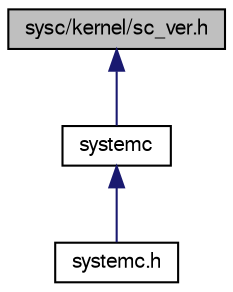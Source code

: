 digraph "sysc/kernel/sc_ver.h"
{
  edge [fontname="FreeSans",fontsize="10",labelfontname="FreeSans",labelfontsize="10"];
  node [fontname="FreeSans",fontsize="10",shape=record];
  Node54 [label="sysc/kernel/sc_ver.h",height=0.2,width=0.4,color="black", fillcolor="grey75", style="filled", fontcolor="black"];
  Node54 -> Node55 [dir="back",color="midnightblue",fontsize="10",style="solid",fontname="FreeSans"];
  Node55 [label="systemc",height=0.2,width=0.4,color="black", fillcolor="white", style="filled",URL="$a00401.html"];
  Node55 -> Node56 [dir="back",color="midnightblue",fontsize="10",style="solid",fontname="FreeSans"];
  Node56 [label="systemc.h",height=0.2,width=0.4,color="black", fillcolor="white", style="filled",URL="$a00404.html"];
}

